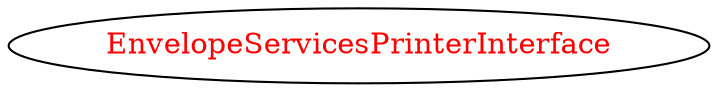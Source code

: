digraph dependencyGraph {
 concentrate=true;
 ranksep="2.0";
 rankdir="LR"; 
 splines="ortho";
"EnvelopeServicesPrinterInterface" [fontcolor="red"];
}